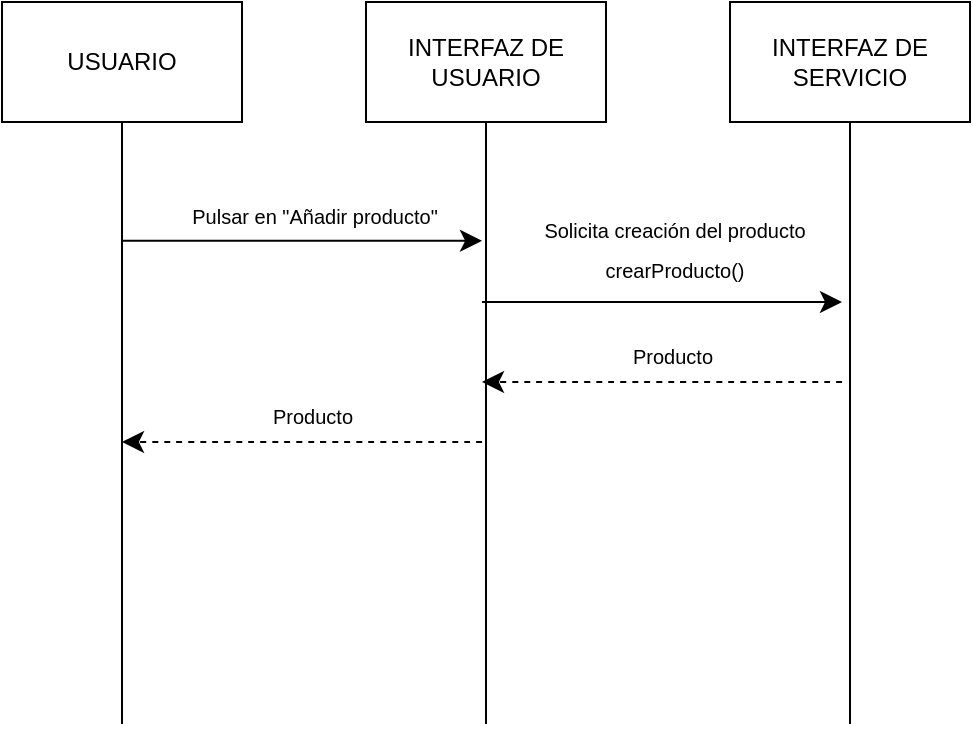 <mxfile version="25.0.3">
  <diagram id="SjfkGviClR8BOT-9S4_E" name="Página-1">
    <mxGraphModel dx="1083" dy="791" grid="0" gridSize="10" guides="1" tooltips="1" connect="1" arrows="1" fold="1" page="0" pageScale="1" pageWidth="2339" pageHeight="3300" math="0" shadow="0">
      <root>
        <mxCell id="0" />
        <mxCell id="1" parent="0" />
        <mxCell id="HRm_fK4qUfykzisZ9i_X-1" style="edgeStyle=none;curved=1;rounded=0;orthogonalLoop=1;jettySize=auto;html=1;exitX=0.5;exitY=1;exitDx=0;exitDy=0;entryX=0.5;entryY=0;entryDx=0;entryDy=0;fontSize=12;startSize=8;endSize=8;endArrow=none;endFill=0;" parent="1" source="HRm_fK4qUfykzisZ9i_X-2" edge="1">
          <mxGeometry relative="1" as="geometry">
            <mxPoint x="-170" y="281" as="targetPoint" />
          </mxGeometry>
        </mxCell>
        <mxCell id="HRm_fK4qUfykzisZ9i_X-2" value="USUARIO" style="rounded=0;whiteSpace=wrap;html=1;" parent="1" vertex="1">
          <mxGeometry x="-230" y="-80" width="120" height="60" as="geometry" />
        </mxCell>
        <mxCell id="HRm_fK4qUfykzisZ9i_X-3" style="edgeStyle=none;curved=1;rounded=0;orthogonalLoop=1;jettySize=auto;html=1;exitX=0.5;exitY=1;exitDx=0;exitDy=0;entryX=0.5;entryY=0;entryDx=0;entryDy=0;fontSize=12;startSize=8;endSize=8;endArrow=none;endFill=0;" parent="1" source="HRm_fK4qUfykzisZ9i_X-4" edge="1">
          <mxGeometry relative="1" as="geometry">
            <mxPoint x="12" y="281" as="targetPoint" />
          </mxGeometry>
        </mxCell>
        <mxCell id="HRm_fK4qUfykzisZ9i_X-4" value="INTERFAZ DE USUARIO" style="rounded=0;whiteSpace=wrap;html=1;" parent="1" vertex="1">
          <mxGeometry x="-48" y="-80" width="120" height="60" as="geometry" />
        </mxCell>
        <mxCell id="HRm_fK4qUfykzisZ9i_X-5" style="edgeStyle=none;curved=1;rounded=0;orthogonalLoop=1;jettySize=auto;html=1;exitX=0.5;exitY=1;exitDx=0;exitDy=0;entryX=0.5;entryY=0;entryDx=0;entryDy=0;fontSize=12;startSize=8;endSize=8;endArrow=none;endFill=0;" parent="1" source="HRm_fK4qUfykzisZ9i_X-6" edge="1">
          <mxGeometry relative="1" as="geometry">
            <mxPoint x="194" y="281" as="targetPoint" />
          </mxGeometry>
        </mxCell>
        <mxCell id="HRm_fK4qUfykzisZ9i_X-6" value="INTERFAZ DE SERVICIO" style="rounded=0;whiteSpace=wrap;html=1;" parent="1" vertex="1">
          <mxGeometry x="134" y="-80" width="120" height="60" as="geometry" />
        </mxCell>
        <mxCell id="HRm_fK4qUfykzisZ9i_X-9" value="" style="endArrow=classic;html=1;rounded=0;fontSize=12;startSize=8;endSize=8;curved=1;" parent="1" edge="1">
          <mxGeometry width="50" height="50" relative="1" as="geometry">
            <mxPoint x="10" y="70" as="sourcePoint" />
            <mxPoint x="190" y="70" as="targetPoint" />
          </mxGeometry>
        </mxCell>
        <mxCell id="HRm_fK4qUfykzisZ9i_X-10" value="&lt;font style=&quot;font-size: 10px;&quot;&gt;Solicita creación del producto&lt;/font&gt;&lt;div&gt;&lt;span style=&quot;font-size: 10px;&quot;&gt;crearProducto()&lt;/span&gt;&lt;/div&gt;" style="text;html=1;align=center;verticalAlign=middle;resizable=0;points=[];autosize=1;strokeColor=none;fillColor=none;fontSize=16;" parent="1" vertex="1">
          <mxGeometry x="31" y="17" width="149" height="50" as="geometry" />
        </mxCell>
        <mxCell id="HRm_fK4qUfykzisZ9i_X-11" value="" style="endArrow=classic;html=1;rounded=0;fontSize=12;startSize=8;endSize=8;curved=1;dashed=1;" parent="1" edge="1">
          <mxGeometry width="50" height="50" relative="1" as="geometry">
            <mxPoint x="190" y="110" as="sourcePoint" />
            <mxPoint x="10" y="110" as="targetPoint" />
          </mxGeometry>
        </mxCell>
        <mxCell id="HRm_fK4qUfykzisZ9i_X-12" value="&lt;font style=&quot;font-size: 10px;&quot;&gt;Producto&lt;/font&gt;" style="text;html=1;align=center;verticalAlign=middle;resizable=0;points=[];autosize=1;strokeColor=none;fillColor=none;fontSize=16;" parent="1" vertex="1">
          <mxGeometry x="75" y="80" width="60" height="30" as="geometry" />
        </mxCell>
        <mxCell id="HRm_fK4qUfykzisZ9i_X-13" value="" style="endArrow=classic;html=1;rounded=0;fontSize=12;startSize=8;endSize=8;curved=1;dashed=1;" parent="1" edge="1">
          <mxGeometry width="50" height="50" relative="1" as="geometry">
            <mxPoint x="10" y="140" as="sourcePoint" />
            <mxPoint x="-170" y="140" as="targetPoint" />
          </mxGeometry>
        </mxCell>
        <mxCell id="HRm_fK4qUfykzisZ9i_X-14" value="&lt;font style=&quot;font-size: 10px;&quot;&gt;Producto&lt;/font&gt;" style="text;html=1;align=center;verticalAlign=middle;resizable=0;points=[];autosize=1;strokeColor=none;fillColor=none;fontSize=16;" parent="1" vertex="1">
          <mxGeometry x="-105" y="110" width="60" height="30" as="geometry" />
        </mxCell>
        <mxCell id="HRm_fK4qUfykzisZ9i_X-15" value="" style="endArrow=classic;html=1;rounded=0;fontSize=12;startSize=8;endSize=8;curved=1;" parent="1" edge="1">
          <mxGeometry width="50" height="50" relative="1" as="geometry">
            <mxPoint x="-170" y="39.43" as="sourcePoint" />
            <mxPoint x="10" y="39.43" as="targetPoint" />
          </mxGeometry>
        </mxCell>
        <mxCell id="HRm_fK4qUfykzisZ9i_X-16" value="&lt;font style=&quot;font-size: 10px;&quot;&gt;Pulsar en &quot;Añadir producto&quot;&lt;/font&gt;" style="text;html=1;align=center;verticalAlign=middle;resizable=0;points=[];autosize=1;strokeColor=none;fillColor=none;fontSize=16;" parent="1" vertex="1">
          <mxGeometry x="-145" y="9.43" width="141" height="31" as="geometry" />
        </mxCell>
      </root>
    </mxGraphModel>
  </diagram>
</mxfile>
